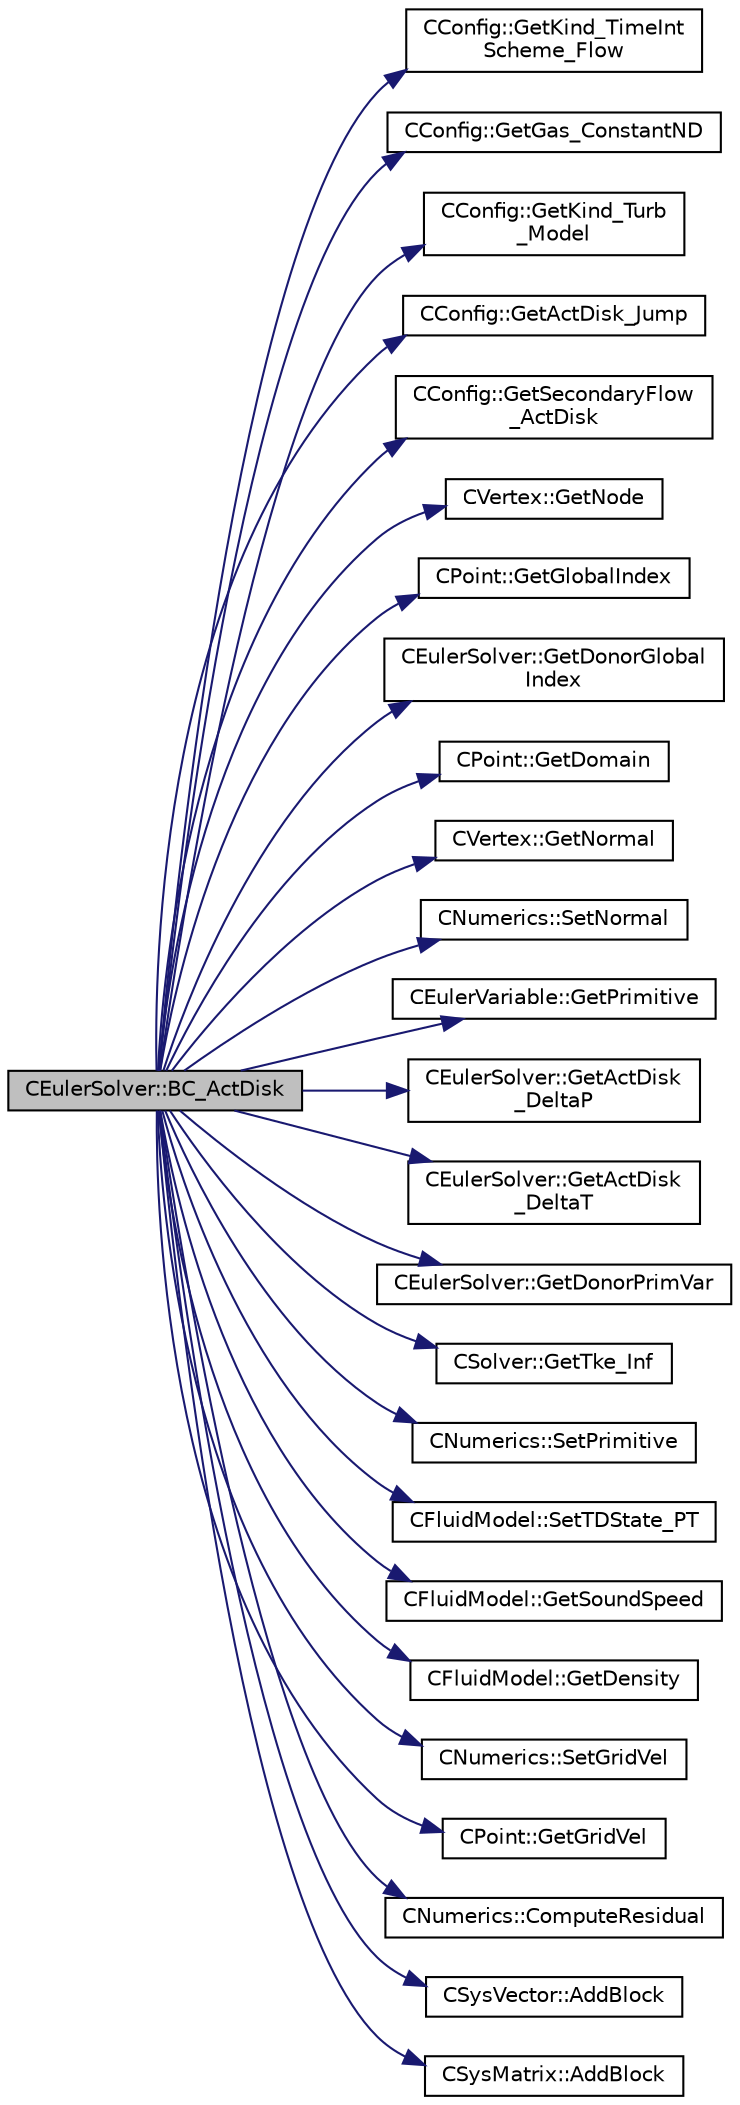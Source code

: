digraph "CEulerSolver::BC_ActDisk"
{
  edge [fontname="Helvetica",fontsize="10",labelfontname="Helvetica",labelfontsize="10"];
  node [fontname="Helvetica",fontsize="10",shape=record];
  rankdir="LR";
  Node320 [label="CEulerSolver::BC_ActDisk",height=0.2,width=0.4,color="black", fillcolor="grey75", style="filled", fontcolor="black"];
  Node320 -> Node321 [color="midnightblue",fontsize="10",style="solid",fontname="Helvetica"];
  Node321 [label="CConfig::GetKind_TimeInt\lScheme_Flow",height=0.2,width=0.4,color="black", fillcolor="white", style="filled",URL="$class_c_config.html#a20e5fd7b43cfd2bf2bcf5137f12bc635",tooltip="Get the kind of integration scheme (explicit or implicit) for the flow equations. ..."];
  Node320 -> Node322 [color="midnightblue",fontsize="10",style="solid",fontname="Helvetica"];
  Node322 [label="CConfig::GetGas_ConstantND",height=0.2,width=0.4,color="black", fillcolor="white", style="filled",URL="$class_c_config.html#a6d835a954bb5e99c5a3de6db5ed24ff3",tooltip="Get the value of specific gas constant. "];
  Node320 -> Node323 [color="midnightblue",fontsize="10",style="solid",fontname="Helvetica"];
  Node323 [label="CConfig::GetKind_Turb\l_Model",height=0.2,width=0.4,color="black", fillcolor="white", style="filled",URL="$class_c_config.html#a40aaed07fc5844d505d2c0b7076594d7",tooltip="Get the kind of the turbulence model. "];
  Node320 -> Node324 [color="midnightblue",fontsize="10",style="solid",fontname="Helvetica"];
  Node324 [label="CConfig::GetActDisk_Jump",height=0.2,width=0.4,color="black", fillcolor="white", style="filled",URL="$class_c_config.html#a1154baa6322657e419e7d18c080322d7",tooltip="Get the format of the output solution. "];
  Node320 -> Node325 [color="midnightblue",fontsize="10",style="solid",fontname="Helvetica"];
  Node325 [label="CConfig::GetSecondaryFlow\l_ActDisk",height=0.2,width=0.4,color="black", fillcolor="white", style="filled",URL="$class_c_config.html#a37f57edd2e9fafe7d8b90cbc46ae0ecd",tooltip="Get the value of the non-dimensionalized actuator disk turbulence intensity. "];
  Node320 -> Node326 [color="midnightblue",fontsize="10",style="solid",fontname="Helvetica"];
  Node326 [label="CVertex::GetNode",height=0.2,width=0.4,color="black", fillcolor="white", style="filled",URL="$class_c_vertex.html#a95c513bf927464157ed96b6c79779a1f",tooltip="Get the node of the vertex. "];
  Node320 -> Node327 [color="midnightblue",fontsize="10",style="solid",fontname="Helvetica"];
  Node327 [label="CPoint::GetGlobalIndex",height=0.2,width=0.4,color="black", fillcolor="white", style="filled",URL="$class_c_point.html#ab546170a5a03ef210a75fc5531910050",tooltip="Get the global index in a parallel computation. "];
  Node320 -> Node328 [color="midnightblue",fontsize="10",style="solid",fontname="Helvetica"];
  Node328 [label="CEulerSolver::GetDonorGlobal\lIndex",height=0.2,width=0.4,color="black", fillcolor="white", style="filled",URL="$class_c_euler_solver.html#a275c14dcde8c2669fb653068427346c4",tooltip="Value of the characteristic global index at the boundaries. "];
  Node320 -> Node329 [color="midnightblue",fontsize="10",style="solid",fontname="Helvetica"];
  Node329 [label="CPoint::GetDomain",height=0.2,width=0.4,color="black", fillcolor="white", style="filled",URL="$class_c_point.html#a1d7e22a60d4cfef356af1cba2bab3e55",tooltip="For parallel computation, its indicates if a point must be computed or not. "];
  Node320 -> Node330 [color="midnightblue",fontsize="10",style="solid",fontname="Helvetica"];
  Node330 [label="CVertex::GetNormal",height=0.2,width=0.4,color="black", fillcolor="white", style="filled",URL="$class_c_vertex.html#a0d289163c6f3384822fcb9ae86fc1c39",tooltip="Copy the the normal vector of a face. "];
  Node320 -> Node331 [color="midnightblue",fontsize="10",style="solid",fontname="Helvetica"];
  Node331 [label="CNumerics::SetNormal",height=0.2,width=0.4,color="black", fillcolor="white", style="filled",URL="$class_c_numerics.html#a41903d97957f351cd9ee63ca404985b1",tooltip="Set the value of the normal vector to the face between two points. "];
  Node320 -> Node332 [color="midnightblue",fontsize="10",style="solid",fontname="Helvetica"];
  Node332 [label="CEulerVariable::GetPrimitive",height=0.2,width=0.4,color="black", fillcolor="white", style="filled",URL="$class_c_euler_variable.html#ac74de02753701aa447cd3e125d8cab7d",tooltip="Get the primitive variables. "];
  Node320 -> Node333 [color="midnightblue",fontsize="10",style="solid",fontname="Helvetica"];
  Node333 [label="CEulerSolver::GetActDisk\l_DeltaP",height=0.2,width=0.4,color="black", fillcolor="white", style="filled",URL="$class_c_euler_solver.html#a2bf0cf5bcbb9981cf77a720ceeed7d2e",tooltip="Value of the characteristic global index at the boundaries. "];
  Node320 -> Node334 [color="midnightblue",fontsize="10",style="solid",fontname="Helvetica"];
  Node334 [label="CEulerSolver::GetActDisk\l_DeltaT",height=0.2,width=0.4,color="black", fillcolor="white", style="filled",URL="$class_c_euler_solver.html#ae1cb8266ea8019d7f9a55ef35ad92963",tooltip="Value of the characteristic global index at the boundaries. "];
  Node320 -> Node335 [color="midnightblue",fontsize="10",style="solid",fontname="Helvetica"];
  Node335 [label="CEulerSolver::GetDonorPrimVar",height=0.2,width=0.4,color="black", fillcolor="white", style="filled",URL="$class_c_euler_solver.html#ac93abdf2c98721524d5999d50c6f3494",tooltip="Value of the characteristic variables at the boundaries. "];
  Node320 -> Node336 [color="midnightblue",fontsize="10",style="solid",fontname="Helvetica"];
  Node336 [label="CSolver::GetTke_Inf",height=0.2,width=0.4,color="black", fillcolor="white", style="filled",URL="$class_c_solver.html#ad7c1f0fa554117fa424f3b90062946c7",tooltip="A virtual member. "];
  Node320 -> Node337 [color="midnightblue",fontsize="10",style="solid",fontname="Helvetica"];
  Node337 [label="CNumerics::SetPrimitive",height=0.2,width=0.4,color="black", fillcolor="white", style="filled",URL="$class_c_numerics.html#af72b17d397adf09beed2e99e2daf895c",tooltip="Set the value of the primitive variables. "];
  Node320 -> Node338 [color="midnightblue",fontsize="10",style="solid",fontname="Helvetica"];
  Node338 [label="CFluidModel::SetTDState_PT",height=0.2,width=0.4,color="black", fillcolor="white", style="filled",URL="$class_c_fluid_model.html#aba62ecbb521322a3c475561f84d77a1a",tooltip="virtual member that would be different for each gas model implemented "];
  Node320 -> Node339 [color="midnightblue",fontsize="10",style="solid",fontname="Helvetica"];
  Node339 [label="CFluidModel::GetSoundSpeed",height=0.2,width=0.4,color="black", fillcolor="white", style="filled",URL="$class_c_fluid_model.html#a4a2b307dfa2a545c632548c8d7c6e86c",tooltip="Get fluid speed of sound. "];
  Node320 -> Node340 [color="midnightblue",fontsize="10",style="solid",fontname="Helvetica"];
  Node340 [label="CFluidModel::GetDensity",height=0.2,width=0.4,color="black", fillcolor="white", style="filled",URL="$class_c_fluid_model.html#ab386408b4b890e3e27be7a28a740d1ae",tooltip="Get fluid density. "];
  Node320 -> Node341 [color="midnightblue",fontsize="10",style="solid",fontname="Helvetica"];
  Node341 [label="CNumerics::SetGridVel",height=0.2,width=0.4,color="black", fillcolor="white", style="filled",URL="$class_c_numerics.html#ae15b9e4ad2008444365109c434e24207",tooltip="Set the velocity of the computational grid. "];
  Node320 -> Node342 [color="midnightblue",fontsize="10",style="solid",fontname="Helvetica"];
  Node342 [label="CPoint::GetGridVel",height=0.2,width=0.4,color="black", fillcolor="white", style="filled",URL="$class_c_point.html#a62ec636f4a05ac578b582a053e8553f9",tooltip="Get the value of the grid velocity at the point. "];
  Node320 -> Node343 [color="midnightblue",fontsize="10",style="solid",fontname="Helvetica"];
  Node343 [label="CNumerics::ComputeResidual",height=0.2,width=0.4,color="black", fillcolor="white", style="filled",URL="$class_c_numerics.html#abe734316e0047f463f059fd77a281958",tooltip="Compute the numerical residual. "];
  Node320 -> Node344 [color="midnightblue",fontsize="10",style="solid",fontname="Helvetica"];
  Node344 [label="CSysVector::AddBlock",height=0.2,width=0.4,color="black", fillcolor="white", style="filled",URL="$class_c_sys_vector.html#acd4c36df2ea0b7ad473944cff9bf5d72",tooltip="Add val_residual to the residual. "];
  Node320 -> Node345 [color="midnightblue",fontsize="10",style="solid",fontname="Helvetica"];
  Node345 [label="CSysMatrix::AddBlock",height=0.2,width=0.4,color="black", fillcolor="white", style="filled",URL="$class_c_sys_matrix.html#a85def3109e5aa5307268ca830a8f6522",tooltip="Adds the specified block to the sparse matrix. "];
}
